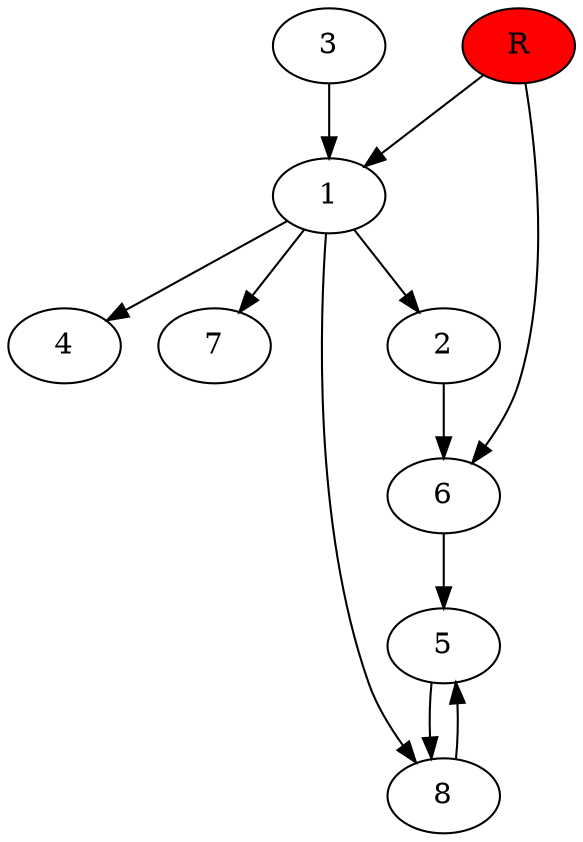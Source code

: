 digraph prb11680 {
	1
	2
	3
	4
	5
	6
	7
	8
	R [fillcolor="#ff0000" style=filled]
	1 -> 2
	1 -> 4
	1 -> 7
	1 -> 8
	2 -> 6
	3 -> 1
	5 -> 8
	6 -> 5
	8 -> 5
	R -> 1
	R -> 6
}
